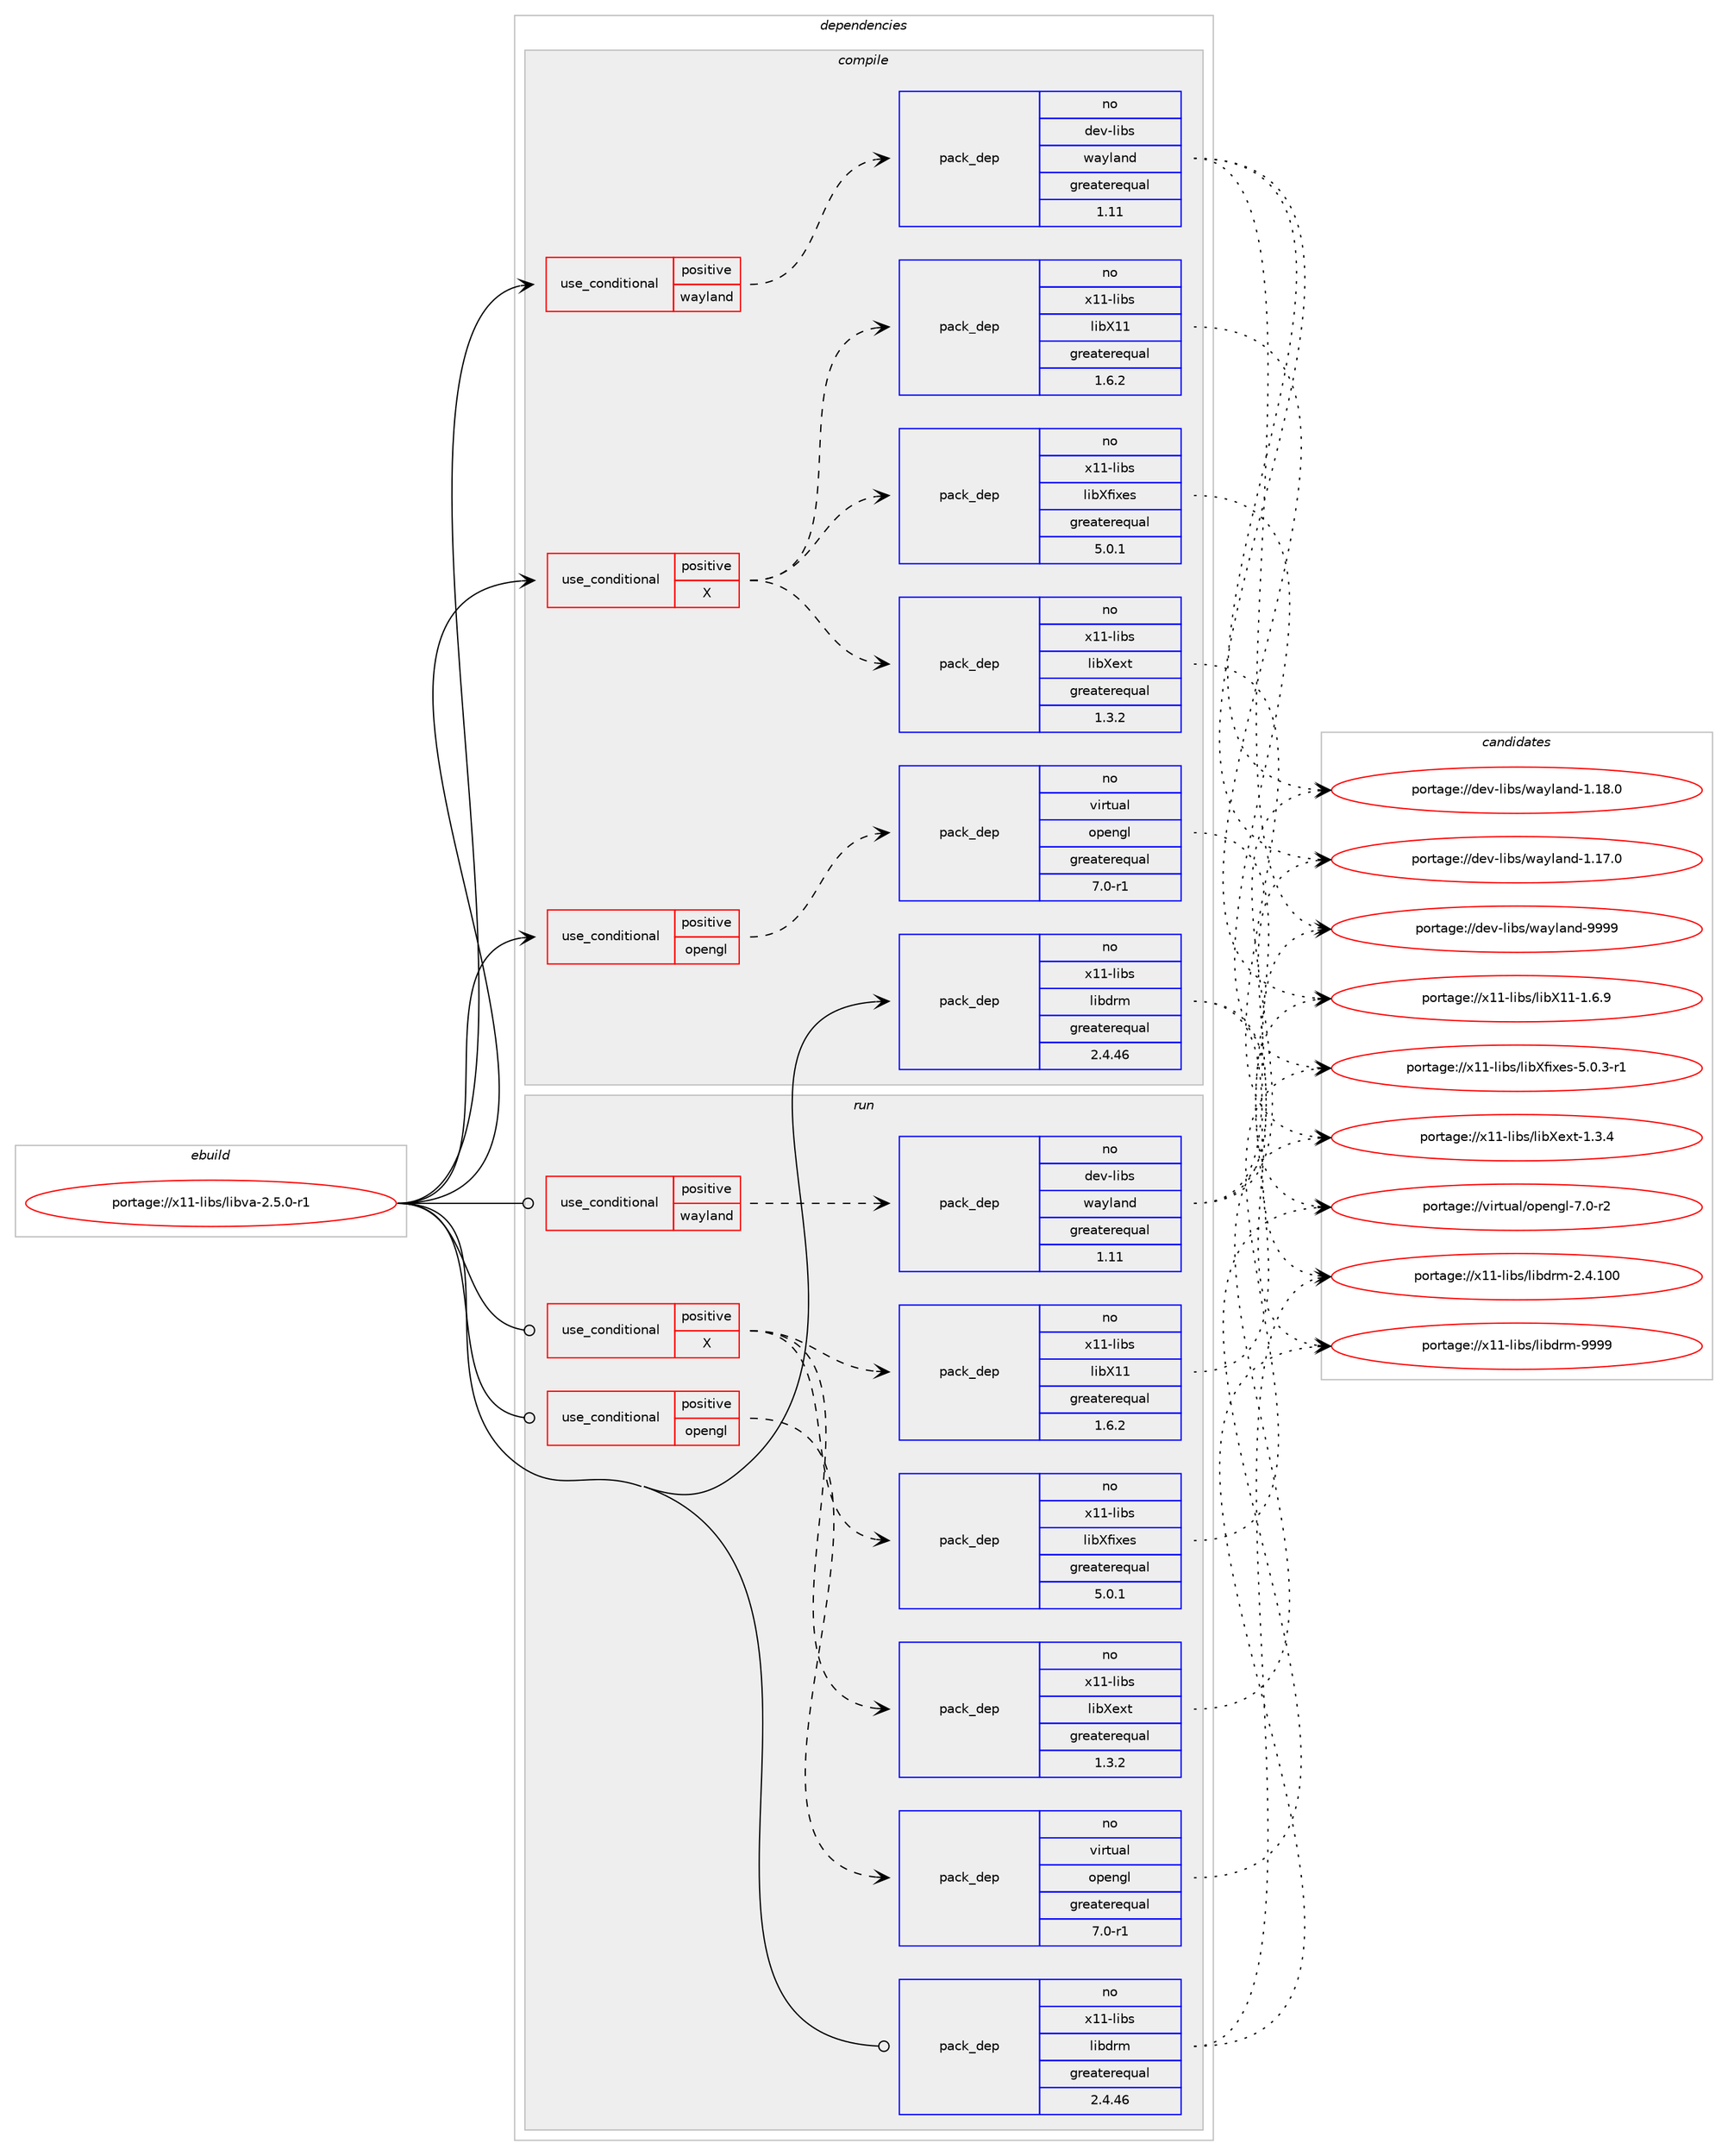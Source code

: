 digraph prolog {

# *************
# Graph options
# *************

newrank=true;
concentrate=true;
compound=true;
graph [rankdir=LR,fontname=Helvetica,fontsize=10,ranksep=1.5];#, ranksep=2.5, nodesep=0.2];
edge  [arrowhead=vee];
node  [fontname=Helvetica,fontsize=10];

# **********
# The ebuild
# **********

subgraph cluster_leftcol {
color=gray;
label=<<i>ebuild</i>>;
id [label="portage://x11-libs/libva-2.5.0-r1", color=red, width=4, href="../x11-libs/libva-2.5.0-r1.svg"];
}

# ****************
# The dependencies
# ****************

subgraph cluster_midcol {
color=gray;
label=<<i>dependencies</i>>;
subgraph cluster_compile {
fillcolor="#eeeeee";
style=filled;
label=<<i>compile</i>>;
subgraph cond310 {
dependency3465 [label=<<TABLE BORDER="0" CELLBORDER="1" CELLSPACING="0" CELLPADDING="4"><TR><TD ROWSPAN="3" CELLPADDING="10">use_conditional</TD></TR><TR><TD>positive</TD></TR><TR><TD>X</TD></TR></TABLE>>, shape=none, color=red];
subgraph pack3137 {
dependency3466 [label=<<TABLE BORDER="0" CELLBORDER="1" CELLSPACING="0" CELLPADDING="4" WIDTH="220"><TR><TD ROWSPAN="6" CELLPADDING="30">pack_dep</TD></TR><TR><TD WIDTH="110">no</TD></TR><TR><TD>x11-libs</TD></TR><TR><TD>libX11</TD></TR><TR><TD>greaterequal</TD></TR><TR><TD>1.6.2</TD></TR></TABLE>>, shape=none, color=blue];
}
dependency3465:e -> dependency3466:w [weight=20,style="dashed",arrowhead="vee"];
subgraph pack3138 {
dependency3467 [label=<<TABLE BORDER="0" CELLBORDER="1" CELLSPACING="0" CELLPADDING="4" WIDTH="220"><TR><TD ROWSPAN="6" CELLPADDING="30">pack_dep</TD></TR><TR><TD WIDTH="110">no</TD></TR><TR><TD>x11-libs</TD></TR><TR><TD>libXext</TD></TR><TR><TD>greaterequal</TD></TR><TR><TD>1.3.2</TD></TR></TABLE>>, shape=none, color=blue];
}
dependency3465:e -> dependency3467:w [weight=20,style="dashed",arrowhead="vee"];
subgraph pack3139 {
dependency3468 [label=<<TABLE BORDER="0" CELLBORDER="1" CELLSPACING="0" CELLPADDING="4" WIDTH="220"><TR><TD ROWSPAN="6" CELLPADDING="30">pack_dep</TD></TR><TR><TD WIDTH="110">no</TD></TR><TR><TD>x11-libs</TD></TR><TR><TD>libXfixes</TD></TR><TR><TD>greaterequal</TD></TR><TR><TD>5.0.1</TD></TR></TABLE>>, shape=none, color=blue];
}
dependency3465:e -> dependency3468:w [weight=20,style="dashed",arrowhead="vee"];
}
id:e -> dependency3465:w [weight=20,style="solid",arrowhead="vee"];
subgraph cond311 {
dependency3469 [label=<<TABLE BORDER="0" CELLBORDER="1" CELLSPACING="0" CELLPADDING="4"><TR><TD ROWSPAN="3" CELLPADDING="10">use_conditional</TD></TR><TR><TD>positive</TD></TR><TR><TD>opengl</TD></TR></TABLE>>, shape=none, color=red];
subgraph pack3140 {
dependency3470 [label=<<TABLE BORDER="0" CELLBORDER="1" CELLSPACING="0" CELLPADDING="4" WIDTH="220"><TR><TD ROWSPAN="6" CELLPADDING="30">pack_dep</TD></TR><TR><TD WIDTH="110">no</TD></TR><TR><TD>virtual</TD></TR><TR><TD>opengl</TD></TR><TR><TD>greaterequal</TD></TR><TR><TD>7.0-r1</TD></TR></TABLE>>, shape=none, color=blue];
}
dependency3469:e -> dependency3470:w [weight=20,style="dashed",arrowhead="vee"];
}
id:e -> dependency3469:w [weight=20,style="solid",arrowhead="vee"];
subgraph cond312 {
dependency3471 [label=<<TABLE BORDER="0" CELLBORDER="1" CELLSPACING="0" CELLPADDING="4"><TR><TD ROWSPAN="3" CELLPADDING="10">use_conditional</TD></TR><TR><TD>positive</TD></TR><TR><TD>wayland</TD></TR></TABLE>>, shape=none, color=red];
subgraph pack3141 {
dependency3472 [label=<<TABLE BORDER="0" CELLBORDER="1" CELLSPACING="0" CELLPADDING="4" WIDTH="220"><TR><TD ROWSPAN="6" CELLPADDING="30">pack_dep</TD></TR><TR><TD WIDTH="110">no</TD></TR><TR><TD>dev-libs</TD></TR><TR><TD>wayland</TD></TR><TR><TD>greaterequal</TD></TR><TR><TD>1.11</TD></TR></TABLE>>, shape=none, color=blue];
}
dependency3471:e -> dependency3472:w [weight=20,style="dashed",arrowhead="vee"];
}
id:e -> dependency3471:w [weight=20,style="solid",arrowhead="vee"];
subgraph pack3142 {
dependency3473 [label=<<TABLE BORDER="0" CELLBORDER="1" CELLSPACING="0" CELLPADDING="4" WIDTH="220"><TR><TD ROWSPAN="6" CELLPADDING="30">pack_dep</TD></TR><TR><TD WIDTH="110">no</TD></TR><TR><TD>x11-libs</TD></TR><TR><TD>libdrm</TD></TR><TR><TD>greaterequal</TD></TR><TR><TD>2.4.46</TD></TR></TABLE>>, shape=none, color=blue];
}
id:e -> dependency3473:w [weight=20,style="solid",arrowhead="vee"];
}
subgraph cluster_compileandrun {
fillcolor="#eeeeee";
style=filled;
label=<<i>compile and run</i>>;
}
subgraph cluster_run {
fillcolor="#eeeeee";
style=filled;
label=<<i>run</i>>;
subgraph cond313 {
dependency3474 [label=<<TABLE BORDER="0" CELLBORDER="1" CELLSPACING="0" CELLPADDING="4"><TR><TD ROWSPAN="3" CELLPADDING="10">use_conditional</TD></TR><TR><TD>positive</TD></TR><TR><TD>X</TD></TR></TABLE>>, shape=none, color=red];
subgraph pack3143 {
dependency3475 [label=<<TABLE BORDER="0" CELLBORDER="1" CELLSPACING="0" CELLPADDING="4" WIDTH="220"><TR><TD ROWSPAN="6" CELLPADDING="30">pack_dep</TD></TR><TR><TD WIDTH="110">no</TD></TR><TR><TD>x11-libs</TD></TR><TR><TD>libX11</TD></TR><TR><TD>greaterequal</TD></TR><TR><TD>1.6.2</TD></TR></TABLE>>, shape=none, color=blue];
}
dependency3474:e -> dependency3475:w [weight=20,style="dashed",arrowhead="vee"];
subgraph pack3144 {
dependency3476 [label=<<TABLE BORDER="0" CELLBORDER="1" CELLSPACING="0" CELLPADDING="4" WIDTH="220"><TR><TD ROWSPAN="6" CELLPADDING="30">pack_dep</TD></TR><TR><TD WIDTH="110">no</TD></TR><TR><TD>x11-libs</TD></TR><TR><TD>libXext</TD></TR><TR><TD>greaterequal</TD></TR><TR><TD>1.3.2</TD></TR></TABLE>>, shape=none, color=blue];
}
dependency3474:e -> dependency3476:w [weight=20,style="dashed",arrowhead="vee"];
subgraph pack3145 {
dependency3477 [label=<<TABLE BORDER="0" CELLBORDER="1" CELLSPACING="0" CELLPADDING="4" WIDTH="220"><TR><TD ROWSPAN="6" CELLPADDING="30">pack_dep</TD></TR><TR><TD WIDTH="110">no</TD></TR><TR><TD>x11-libs</TD></TR><TR><TD>libXfixes</TD></TR><TR><TD>greaterequal</TD></TR><TR><TD>5.0.1</TD></TR></TABLE>>, shape=none, color=blue];
}
dependency3474:e -> dependency3477:w [weight=20,style="dashed",arrowhead="vee"];
}
id:e -> dependency3474:w [weight=20,style="solid",arrowhead="odot"];
subgraph cond314 {
dependency3478 [label=<<TABLE BORDER="0" CELLBORDER="1" CELLSPACING="0" CELLPADDING="4"><TR><TD ROWSPAN="3" CELLPADDING="10">use_conditional</TD></TR><TR><TD>positive</TD></TR><TR><TD>opengl</TD></TR></TABLE>>, shape=none, color=red];
subgraph pack3146 {
dependency3479 [label=<<TABLE BORDER="0" CELLBORDER="1" CELLSPACING="0" CELLPADDING="4" WIDTH="220"><TR><TD ROWSPAN="6" CELLPADDING="30">pack_dep</TD></TR><TR><TD WIDTH="110">no</TD></TR><TR><TD>virtual</TD></TR><TR><TD>opengl</TD></TR><TR><TD>greaterequal</TD></TR><TR><TD>7.0-r1</TD></TR></TABLE>>, shape=none, color=blue];
}
dependency3478:e -> dependency3479:w [weight=20,style="dashed",arrowhead="vee"];
}
id:e -> dependency3478:w [weight=20,style="solid",arrowhead="odot"];
subgraph cond315 {
dependency3480 [label=<<TABLE BORDER="0" CELLBORDER="1" CELLSPACING="0" CELLPADDING="4"><TR><TD ROWSPAN="3" CELLPADDING="10">use_conditional</TD></TR><TR><TD>positive</TD></TR><TR><TD>wayland</TD></TR></TABLE>>, shape=none, color=red];
subgraph pack3147 {
dependency3481 [label=<<TABLE BORDER="0" CELLBORDER="1" CELLSPACING="0" CELLPADDING="4" WIDTH="220"><TR><TD ROWSPAN="6" CELLPADDING="30">pack_dep</TD></TR><TR><TD WIDTH="110">no</TD></TR><TR><TD>dev-libs</TD></TR><TR><TD>wayland</TD></TR><TR><TD>greaterequal</TD></TR><TR><TD>1.11</TD></TR></TABLE>>, shape=none, color=blue];
}
dependency3480:e -> dependency3481:w [weight=20,style="dashed",arrowhead="vee"];
}
id:e -> dependency3480:w [weight=20,style="solid",arrowhead="odot"];
subgraph pack3148 {
dependency3482 [label=<<TABLE BORDER="0" CELLBORDER="1" CELLSPACING="0" CELLPADDING="4" WIDTH="220"><TR><TD ROWSPAN="6" CELLPADDING="30">pack_dep</TD></TR><TR><TD WIDTH="110">no</TD></TR><TR><TD>x11-libs</TD></TR><TR><TD>libdrm</TD></TR><TR><TD>greaterequal</TD></TR><TR><TD>2.4.46</TD></TR></TABLE>>, shape=none, color=blue];
}
id:e -> dependency3482:w [weight=20,style="solid",arrowhead="odot"];
}
}

# **************
# The candidates
# **************

subgraph cluster_choices {
rank=same;
color=gray;
label=<<i>candidates</i>>;

subgraph choice3137 {
color=black;
nodesep=1;
choice120494945108105981154710810598884949454946544657 [label="portage://x11-libs/libX11-1.6.9", color=red, width=4,href="../x11-libs/libX11-1.6.9.svg"];
dependency3466:e -> choice120494945108105981154710810598884949454946544657:w [style=dotted,weight="100"];
}
subgraph choice3138 {
color=black;
nodesep=1;
choice12049494510810598115471081059888101120116454946514652 [label="portage://x11-libs/libXext-1.3.4", color=red, width=4,href="../x11-libs/libXext-1.3.4.svg"];
dependency3467:e -> choice12049494510810598115471081059888101120116454946514652:w [style=dotted,weight="100"];
}
subgraph choice3139 {
color=black;
nodesep=1;
choice120494945108105981154710810598881021051201011154553464846514511449 [label="portage://x11-libs/libXfixes-5.0.3-r1", color=red, width=4,href="../x11-libs/libXfixes-5.0.3-r1.svg"];
dependency3468:e -> choice120494945108105981154710810598881021051201011154553464846514511449:w [style=dotted,weight="100"];
}
subgraph choice3140 {
color=black;
nodesep=1;
choice1181051141161179710847111112101110103108455546484511450 [label="portage://virtual/opengl-7.0-r2", color=red, width=4,href="../virtual/opengl-7.0-r2.svg"];
dependency3470:e -> choice1181051141161179710847111112101110103108455546484511450:w [style=dotted,weight="100"];
}
subgraph choice3141 {
color=black;
nodesep=1;
choice10010111845108105981154711997121108971101004557575757 [label="portage://dev-libs/wayland-9999", color=red, width=4,href="../dev-libs/wayland-9999.svg"];
choice100101118451081059811547119971211089711010045494649564648 [label="portage://dev-libs/wayland-1.18.0", color=red, width=4,href="../dev-libs/wayland-1.18.0.svg"];
choice100101118451081059811547119971211089711010045494649554648 [label="portage://dev-libs/wayland-1.17.0", color=red, width=4,href="../dev-libs/wayland-1.17.0.svg"];
dependency3472:e -> choice10010111845108105981154711997121108971101004557575757:w [style=dotted,weight="100"];
dependency3472:e -> choice100101118451081059811547119971211089711010045494649564648:w [style=dotted,weight="100"];
dependency3472:e -> choice100101118451081059811547119971211089711010045494649554648:w [style=dotted,weight="100"];
}
subgraph choice3142 {
color=black;
nodesep=1;
choice1204949451081059811547108105981001141094557575757 [label="portage://x11-libs/libdrm-9999", color=red, width=4,href="../x11-libs/libdrm-9999.svg"];
choice1204949451081059811547108105981001141094550465246494848 [label="portage://x11-libs/libdrm-2.4.100", color=red, width=4,href="../x11-libs/libdrm-2.4.100.svg"];
dependency3473:e -> choice1204949451081059811547108105981001141094557575757:w [style=dotted,weight="100"];
dependency3473:e -> choice1204949451081059811547108105981001141094550465246494848:w [style=dotted,weight="100"];
}
subgraph choice3143 {
color=black;
nodesep=1;
choice120494945108105981154710810598884949454946544657 [label="portage://x11-libs/libX11-1.6.9", color=red, width=4,href="../x11-libs/libX11-1.6.9.svg"];
dependency3475:e -> choice120494945108105981154710810598884949454946544657:w [style=dotted,weight="100"];
}
subgraph choice3144 {
color=black;
nodesep=1;
choice12049494510810598115471081059888101120116454946514652 [label="portage://x11-libs/libXext-1.3.4", color=red, width=4,href="../x11-libs/libXext-1.3.4.svg"];
dependency3476:e -> choice12049494510810598115471081059888101120116454946514652:w [style=dotted,weight="100"];
}
subgraph choice3145 {
color=black;
nodesep=1;
choice120494945108105981154710810598881021051201011154553464846514511449 [label="portage://x11-libs/libXfixes-5.0.3-r1", color=red, width=4,href="../x11-libs/libXfixes-5.0.3-r1.svg"];
dependency3477:e -> choice120494945108105981154710810598881021051201011154553464846514511449:w [style=dotted,weight="100"];
}
subgraph choice3146 {
color=black;
nodesep=1;
choice1181051141161179710847111112101110103108455546484511450 [label="portage://virtual/opengl-7.0-r2", color=red, width=4,href="../virtual/opengl-7.0-r2.svg"];
dependency3479:e -> choice1181051141161179710847111112101110103108455546484511450:w [style=dotted,weight="100"];
}
subgraph choice3147 {
color=black;
nodesep=1;
choice10010111845108105981154711997121108971101004557575757 [label="portage://dev-libs/wayland-9999", color=red, width=4,href="../dev-libs/wayland-9999.svg"];
choice100101118451081059811547119971211089711010045494649564648 [label="portage://dev-libs/wayland-1.18.0", color=red, width=4,href="../dev-libs/wayland-1.18.0.svg"];
choice100101118451081059811547119971211089711010045494649554648 [label="portage://dev-libs/wayland-1.17.0", color=red, width=4,href="../dev-libs/wayland-1.17.0.svg"];
dependency3481:e -> choice10010111845108105981154711997121108971101004557575757:w [style=dotted,weight="100"];
dependency3481:e -> choice100101118451081059811547119971211089711010045494649564648:w [style=dotted,weight="100"];
dependency3481:e -> choice100101118451081059811547119971211089711010045494649554648:w [style=dotted,weight="100"];
}
subgraph choice3148 {
color=black;
nodesep=1;
choice1204949451081059811547108105981001141094557575757 [label="portage://x11-libs/libdrm-9999", color=red, width=4,href="../x11-libs/libdrm-9999.svg"];
choice1204949451081059811547108105981001141094550465246494848 [label="portage://x11-libs/libdrm-2.4.100", color=red, width=4,href="../x11-libs/libdrm-2.4.100.svg"];
dependency3482:e -> choice1204949451081059811547108105981001141094557575757:w [style=dotted,weight="100"];
dependency3482:e -> choice1204949451081059811547108105981001141094550465246494848:w [style=dotted,weight="100"];
}
}

}

